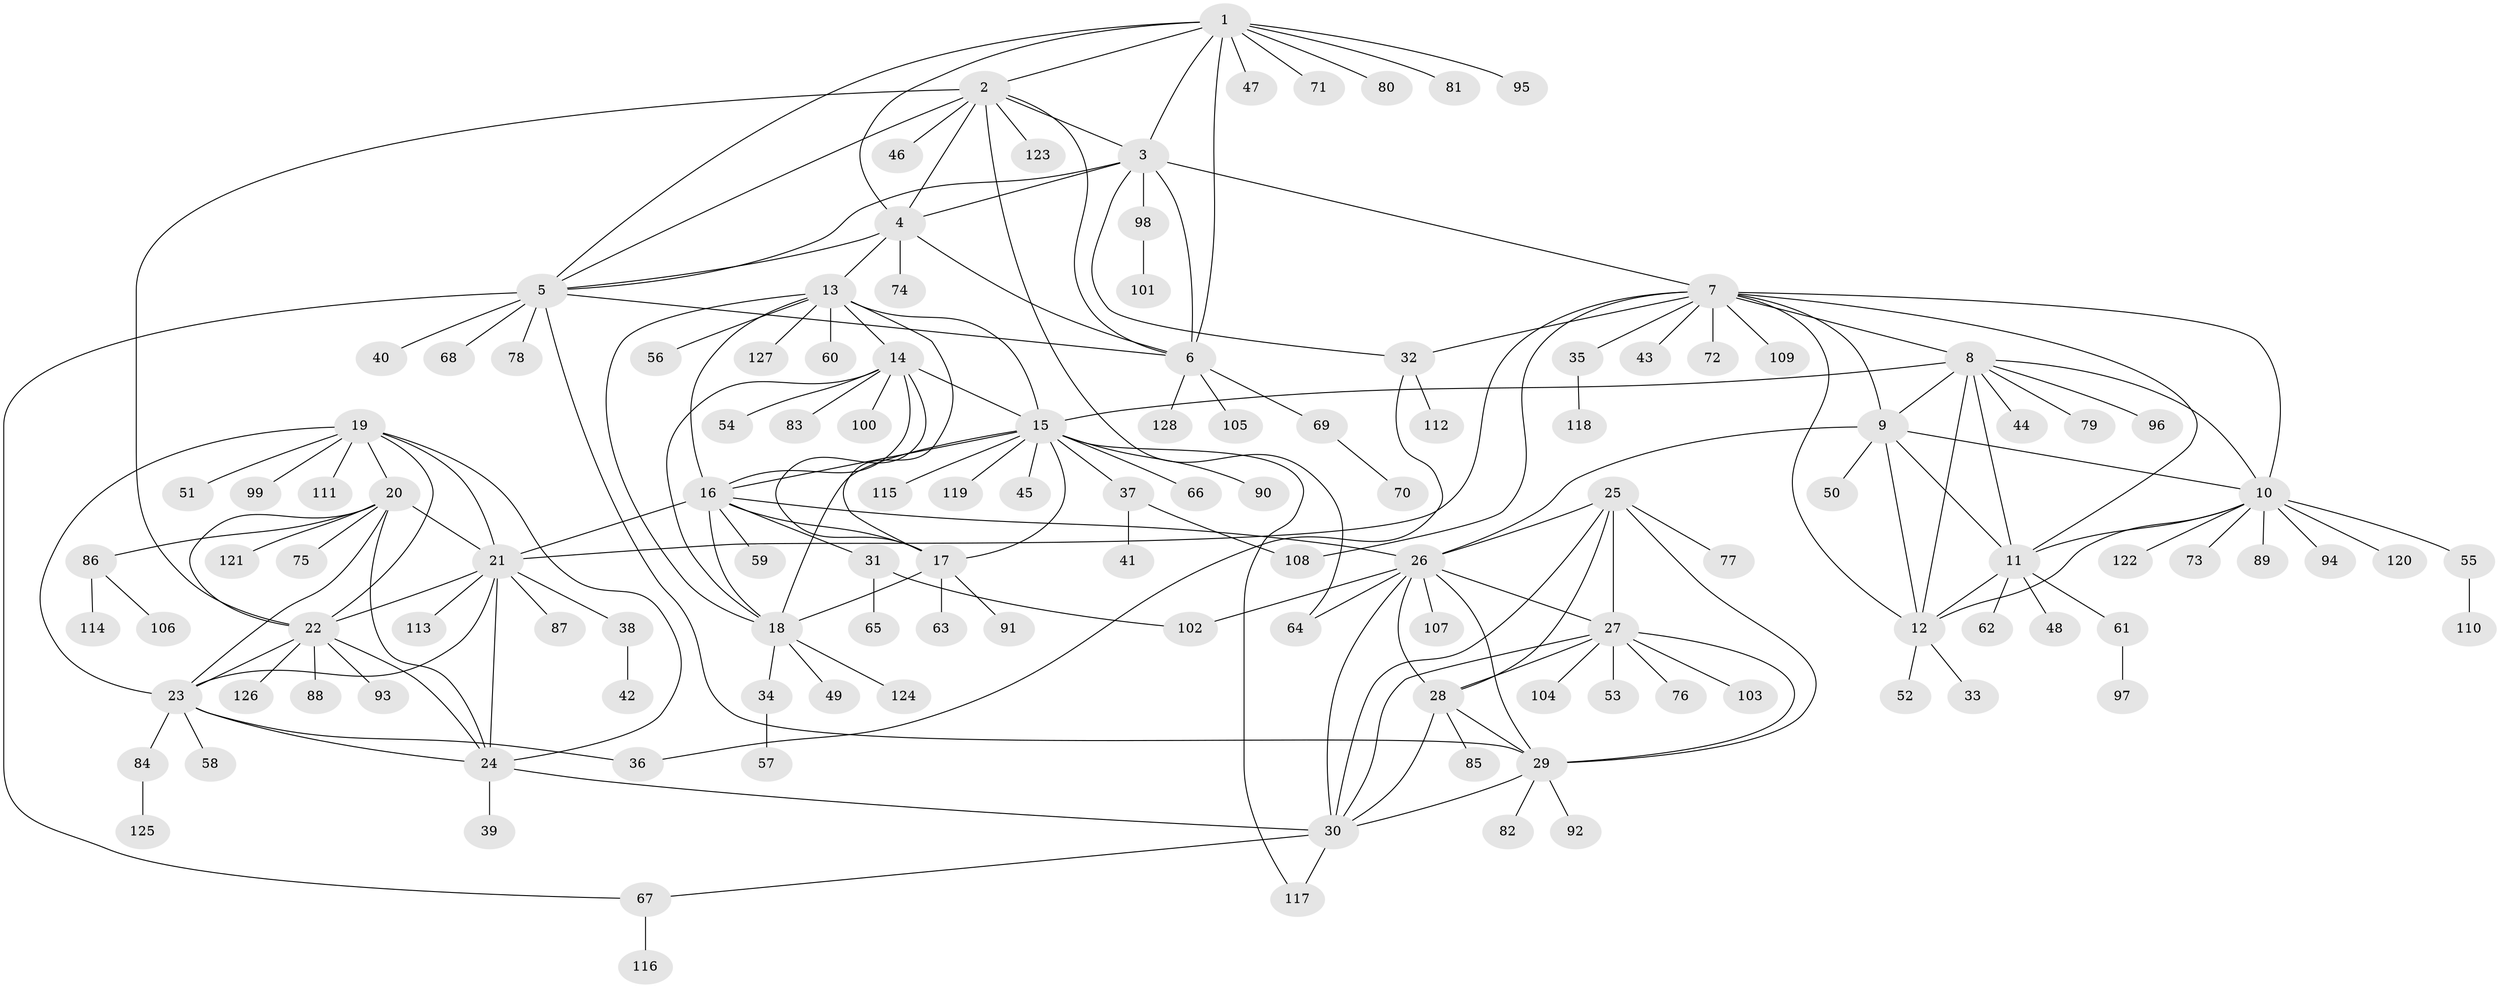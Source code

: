 // coarse degree distribution, {11: 0.009900990099009901, 7: 0.04950495049504951, 8: 0.039603960396039604, 6: 0.0297029702970297, 15: 0.009900990099009901, 4: 0.009900990099009901, 16: 0.009900990099009901, 5: 0.009900990099009901, 9: 0.009900990099009901, 10: 0.019801980198019802, 3: 0.0297029702970297, 2: 0.07920792079207921, 1: 0.693069306930693}
// Generated by graph-tools (version 1.1) at 2025/52/02/27/25 19:52:16]
// undirected, 128 vertices, 190 edges
graph export_dot {
graph [start="1"]
  node [color=gray90,style=filled];
  1;
  2;
  3;
  4;
  5;
  6;
  7;
  8;
  9;
  10;
  11;
  12;
  13;
  14;
  15;
  16;
  17;
  18;
  19;
  20;
  21;
  22;
  23;
  24;
  25;
  26;
  27;
  28;
  29;
  30;
  31;
  32;
  33;
  34;
  35;
  36;
  37;
  38;
  39;
  40;
  41;
  42;
  43;
  44;
  45;
  46;
  47;
  48;
  49;
  50;
  51;
  52;
  53;
  54;
  55;
  56;
  57;
  58;
  59;
  60;
  61;
  62;
  63;
  64;
  65;
  66;
  67;
  68;
  69;
  70;
  71;
  72;
  73;
  74;
  75;
  76;
  77;
  78;
  79;
  80;
  81;
  82;
  83;
  84;
  85;
  86;
  87;
  88;
  89;
  90;
  91;
  92;
  93;
  94;
  95;
  96;
  97;
  98;
  99;
  100;
  101;
  102;
  103;
  104;
  105;
  106;
  107;
  108;
  109;
  110;
  111;
  112;
  113;
  114;
  115;
  116;
  117;
  118;
  119;
  120;
  121;
  122;
  123;
  124;
  125;
  126;
  127;
  128;
  1 -- 2;
  1 -- 3;
  1 -- 4;
  1 -- 5;
  1 -- 6;
  1 -- 47;
  1 -- 71;
  1 -- 80;
  1 -- 81;
  1 -- 95;
  2 -- 3;
  2 -- 4;
  2 -- 5;
  2 -- 6;
  2 -- 22;
  2 -- 46;
  2 -- 64;
  2 -- 123;
  3 -- 4;
  3 -- 5;
  3 -- 6;
  3 -- 7;
  3 -- 32;
  3 -- 98;
  4 -- 5;
  4 -- 6;
  4 -- 13;
  4 -- 74;
  5 -- 6;
  5 -- 29;
  5 -- 40;
  5 -- 67;
  5 -- 68;
  5 -- 78;
  6 -- 69;
  6 -- 105;
  6 -- 128;
  7 -- 8;
  7 -- 9;
  7 -- 10;
  7 -- 11;
  7 -- 12;
  7 -- 21;
  7 -- 32;
  7 -- 35;
  7 -- 43;
  7 -- 72;
  7 -- 108;
  7 -- 109;
  8 -- 9;
  8 -- 10;
  8 -- 11;
  8 -- 12;
  8 -- 15;
  8 -- 44;
  8 -- 79;
  8 -- 96;
  9 -- 10;
  9 -- 11;
  9 -- 12;
  9 -- 26;
  9 -- 50;
  10 -- 11;
  10 -- 12;
  10 -- 55;
  10 -- 73;
  10 -- 89;
  10 -- 94;
  10 -- 120;
  10 -- 122;
  11 -- 12;
  11 -- 48;
  11 -- 61;
  11 -- 62;
  12 -- 33;
  12 -- 52;
  13 -- 14;
  13 -- 15;
  13 -- 16;
  13 -- 17;
  13 -- 18;
  13 -- 56;
  13 -- 60;
  13 -- 127;
  14 -- 15;
  14 -- 16;
  14 -- 17;
  14 -- 18;
  14 -- 54;
  14 -- 83;
  14 -- 100;
  15 -- 16;
  15 -- 17;
  15 -- 18;
  15 -- 37;
  15 -- 45;
  15 -- 66;
  15 -- 90;
  15 -- 115;
  15 -- 117;
  15 -- 119;
  16 -- 17;
  16 -- 18;
  16 -- 21;
  16 -- 26;
  16 -- 31;
  16 -- 59;
  17 -- 18;
  17 -- 63;
  17 -- 91;
  18 -- 34;
  18 -- 49;
  18 -- 124;
  19 -- 20;
  19 -- 21;
  19 -- 22;
  19 -- 23;
  19 -- 24;
  19 -- 51;
  19 -- 99;
  19 -- 111;
  20 -- 21;
  20 -- 22;
  20 -- 23;
  20 -- 24;
  20 -- 75;
  20 -- 86;
  20 -- 121;
  21 -- 22;
  21 -- 23;
  21 -- 24;
  21 -- 38;
  21 -- 87;
  21 -- 113;
  22 -- 23;
  22 -- 24;
  22 -- 88;
  22 -- 93;
  22 -- 126;
  23 -- 24;
  23 -- 36;
  23 -- 58;
  23 -- 84;
  24 -- 30;
  24 -- 39;
  25 -- 26;
  25 -- 27;
  25 -- 28;
  25 -- 29;
  25 -- 30;
  25 -- 77;
  26 -- 27;
  26 -- 28;
  26 -- 29;
  26 -- 30;
  26 -- 64;
  26 -- 102;
  26 -- 107;
  27 -- 28;
  27 -- 29;
  27 -- 30;
  27 -- 53;
  27 -- 76;
  27 -- 103;
  27 -- 104;
  28 -- 29;
  28 -- 30;
  28 -- 85;
  29 -- 30;
  29 -- 82;
  29 -- 92;
  30 -- 67;
  30 -- 117;
  31 -- 65;
  31 -- 102;
  32 -- 36;
  32 -- 112;
  34 -- 57;
  35 -- 118;
  37 -- 41;
  37 -- 108;
  38 -- 42;
  55 -- 110;
  61 -- 97;
  67 -- 116;
  69 -- 70;
  84 -- 125;
  86 -- 106;
  86 -- 114;
  98 -- 101;
}
